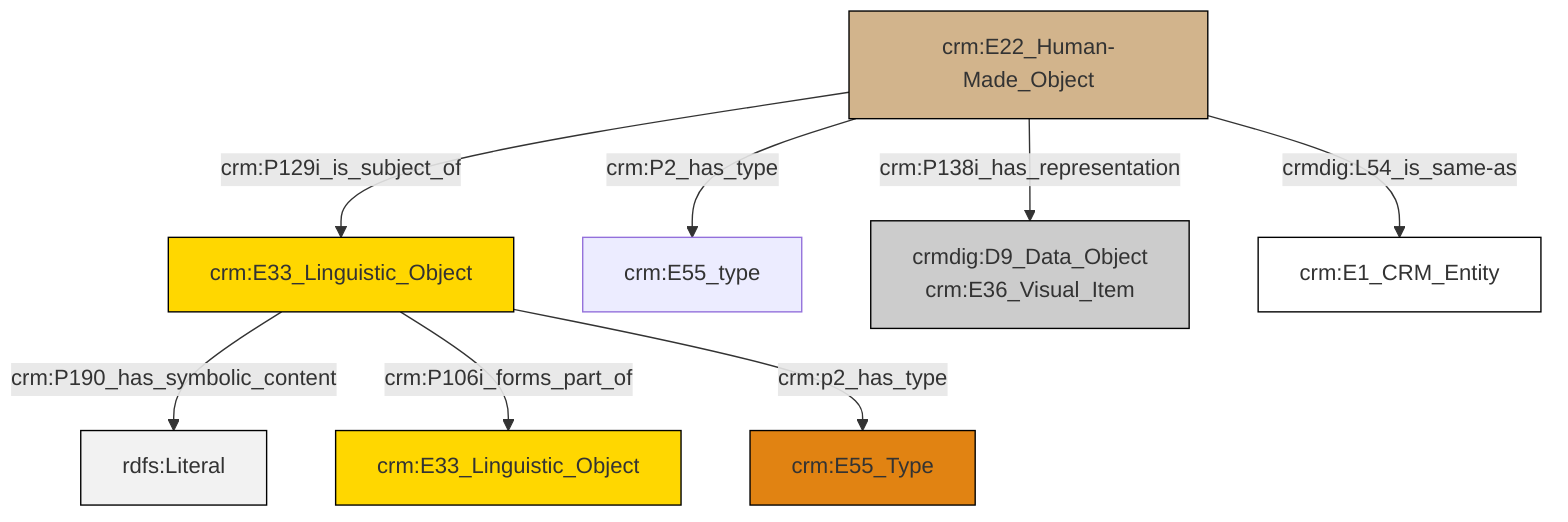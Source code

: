 graph TD
classDef Literal fill:#f2f2f2,stroke:#000000;
classDef CRM_Entity fill:#FFFFFF,stroke:#000000;
classDef Temporal_Entity fill:#00C9E6, stroke:#000000;
classDef Type fill:#E18312, stroke:#000000;
classDef Time-Span fill:#2C9C91, stroke:#000000;
classDef Appellation fill:#FFEB7F, stroke:#000000;
classDef Place fill:#008836, stroke:#000000;
classDef Persistent_Item fill:#B266B2, stroke:#000000;
classDef Conceptual_Object fill:#FFD700, stroke:#000000;
classDef Physical_Thing fill:#D2B48C, stroke:#000000;
classDef Actor fill:#f58aad, stroke:#000000;
classDef PC_Classes fill:#4ce600, stroke:#000000;
classDef Multi fill:#cccccc,stroke:#000000;

0["crm:E33_Linguistic_Object"]:::Conceptual_Object -->|crm:P190_has_symbolic_content| 1[rdfs:Literal]:::Literal
2["crm:E22_Human-Made_Object"]:::Physical_Thing -->|crm:P129i_is_subject_of| 0["crm:E33_Linguistic_Object"]:::Conceptual_Object
0["crm:E33_Linguistic_Object"]:::Conceptual_Object -->|crm:P106i_forms_part_of| 4["crm:E33_Linguistic_Object"]:::Conceptual_Object
2["crm:E22_Human-Made_Object"]:::Physical_Thing -->|crm:P2_has_type| 7["crm:E55_type"]:::Default
2["crm:E22_Human-Made_Object"]:::Physical_Thing -->|crm:P138i_has_representation| 8["crmdig:D9_Data_Object<br>crm:E36_Visual_Item"]:::Multi
0["crm:E33_Linguistic_Object"]:::Conceptual_Object -->|crm:p2_has_type| 5["crm:E55_Type"]:::Type
2["crm:E22_Human-Made_Object"]:::Physical_Thing -->|crmdig:L54_is_same-as| 11["crm:E1_CRM_Entity"]:::CRM_Entity